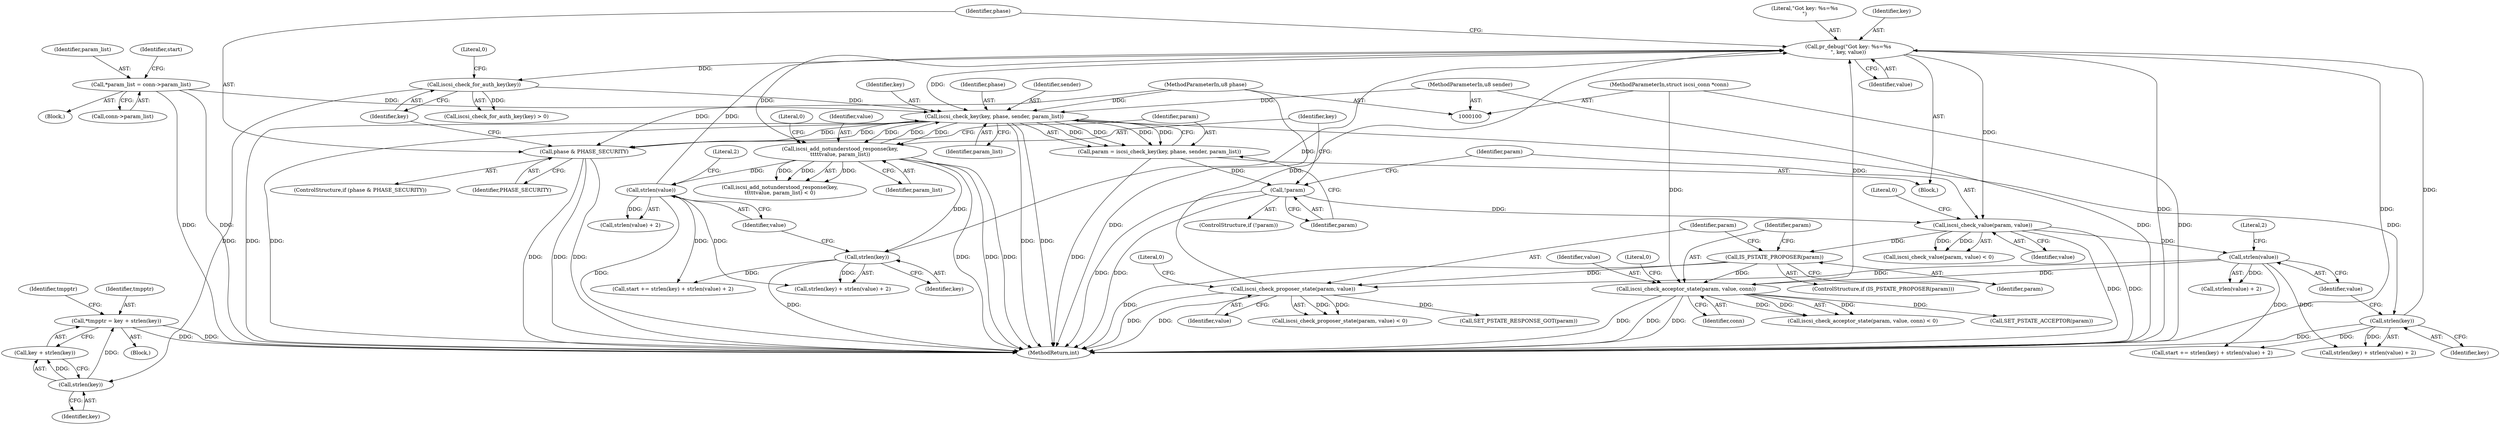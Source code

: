 digraph "0_linux_cea4dcfdad926a27a18e188720efe0f2c9403456_0@integer" {
"1000194" [label="(Call,*tmpptr = key + strlen(key))"];
"1000198" [label="(Call,strlen(key))"];
"1000189" [label="(Call,iscsi_check_for_auth_key(key))"];
"1000178" [label="(Call,pr_debug(\"Got key: %s=%s\n\", key, value))"];
"1000235" [label="(Call,strlen(key))"];
"1000221" [label="(Call,iscsi_add_notunderstood_response(key,\n\t\t\t\t\tvalue, param_list))"];
"1000210" [label="(Call,iscsi_check_key(key, phase, sender, param_list))"];
"1000183" [label="(Call,phase & PHASE_SECURITY)"];
"1000101" [label="(MethodParameterIn,u8 phase)"];
"1000102" [label="(MethodParameterIn,u8 sender)"];
"1000108" [label="(Call,*param_list = conn->param_list)"];
"1000257" [label="(Call,strlen(key))"];
"1000238" [label="(Call,strlen(value))"];
"1000285" [label="(Call,iscsi_check_acceptor_state(param, value, conn))"];
"1000264" [label="(Call,IS_PSTATE_PROPOSER(param))"];
"1000244" [label="(Call,iscsi_check_value(param, value))"];
"1000216" [label="(Call,!param)"];
"1000208" [label="(Call,param = iscsi_check_key(key, phase, sender, param_list))"];
"1000260" [label="(Call,strlen(value))"];
"1000105" [label="(MethodParameterIn,struct iscsi_conn *conn)"];
"1000269" [label="(Call,iscsi_check_proposer_state(param, value))"];
"1000285" [label="(Call,iscsi_check_acceptor_state(param, value, conn))"];
"1000108" [label="(Call,*param_list = conn->param_list)"];
"1000116" [label="(Identifier,start)"];
"1000268" [label="(Call,iscsi_check_proposer_state(param, value) < 0)"];
"1000189" [label="(Call,iscsi_check_for_auth_key(key))"];
"1000265" [label="(Identifier,param)"];
"1000184" [label="(Identifier,phase)"];
"1000109" [label="(Identifier,param_list)"];
"1000247" [label="(Literal,0)"];
"1000220" [label="(Call,iscsi_add_notunderstood_response(key,\n\t\t\t\t\tvalue, param_list) < 0)"];
"1000102" [label="(MethodParameterIn,u8 sender)"];
"1000244" [label="(Call,iscsi_check_value(param, value))"];
"1000279" [label="(Call,SET_PSTATE_RESPONSE_GOT(param))"];
"1000106" [label="(Block,)"];
"1000199" [label="(Identifier,key)"];
"1000302" [label="(MethodReturn,int)"];
"1000179" [label="(Literal,\"Got key: %s=%s\n\")"];
"1000235" [label="(Call,strlen(key))"];
"1000101" [label="(MethodParameterIn,u8 phase)"];
"1000221" [label="(Call,iscsi_add_notunderstood_response(key,\n\t\t\t\t\tvalue, param_list))"];
"1000223" [label="(Identifier,value)"];
"1000232" [label="(Call,start += strlen(key) + strlen(value) + 2)"];
"1000182" [label="(ControlStructure,if (phase & PHASE_SECURITY))"];
"1000237" [label="(Call,strlen(value) + 2)"];
"1000288" [label="(Identifier,conn)"];
"1000264" [label="(Call,IS_PSTATE_PROPOSER(param))"];
"1000243" [label="(Call,iscsi_check_value(param, value) < 0)"];
"1000110" [label="(Call,conn->param_list)"];
"1000180" [label="(Identifier,key)"];
"1000194" [label="(Call,*tmpptr = key + strlen(key))"];
"1000196" [label="(Call,key + strlen(key))"];
"1000225" [label="(Literal,0)"];
"1000286" [label="(Identifier,param)"];
"1000270" [label="(Identifier,param)"];
"1000212" [label="(Identifier,phase)"];
"1000256" [label="(Call,strlen(key) + strlen(value) + 2)"];
"1000236" [label="(Identifier,key)"];
"1000213" [label="(Identifier,sender)"];
"1000178" [label="(Call,pr_debug(\"Got key: %s=%s\n\", key, value))"];
"1000258" [label="(Identifier,key)"];
"1000240" [label="(Literal,2)"];
"1000284" [label="(Call,iscsi_check_acceptor_state(param, value, conn) < 0)"];
"1000191" [label="(Literal,0)"];
"1000190" [label="(Identifier,key)"];
"1000254" [label="(Call,start += strlen(key) + strlen(value) + 2)"];
"1000260" [label="(Call,strlen(value))"];
"1000208" [label="(Call,param = iscsi_check_key(key, phase, sender, param_list))"];
"1000262" [label="(Literal,2)"];
"1000257" [label="(Call,strlen(key))"];
"1000211" [label="(Identifier,key)"];
"1000263" [label="(ControlStructure,if (IS_PSTATE_PROPOSER(param)))"];
"1000272" [label="(Literal,0)"];
"1000269" [label="(Call,iscsi_check_proposer_state(param, value))"];
"1000159" [label="(Block,)"];
"1000216" [label="(Call,!param)"];
"1000246" [label="(Identifier,value)"];
"1000287" [label="(Identifier,value)"];
"1000238" [label="(Call,strlen(value))"];
"1000224" [label="(Identifier,param_list)"];
"1000198" [label="(Call,strlen(key))"];
"1000239" [label="(Identifier,value)"];
"1000192" [label="(Block,)"];
"1000222" [label="(Identifier,key)"];
"1000195" [label="(Identifier,tmpptr)"];
"1000210" [label="(Call,iscsi_check_key(key, phase, sender, param_list))"];
"1000183" [label="(Call,phase & PHASE_SECURITY)"];
"1000217" [label="(Identifier,param)"];
"1000259" [label="(Call,strlen(value) + 2)"];
"1000289" [label="(Literal,0)"];
"1000214" [label="(Identifier,param_list)"];
"1000185" [label="(Identifier,PHASE_SECURITY)"];
"1000181" [label="(Identifier,value)"];
"1000261" [label="(Identifier,value)"];
"1000271" [label="(Identifier,value)"];
"1000245" [label="(Identifier,param)"];
"1000234" [label="(Call,strlen(key) + strlen(value) + 2)"];
"1000209" [label="(Identifier,param)"];
"1000296" [label="(Call,SET_PSTATE_ACCEPTOR(param))"];
"1000202" [label="(Identifier,tmpptr)"];
"1000215" [label="(ControlStructure,if (!param))"];
"1000105" [label="(MethodParameterIn,struct iscsi_conn *conn)"];
"1000188" [label="(Call,iscsi_check_for_auth_key(key) > 0)"];
"1000194" -> "1000192"  [label="AST: "];
"1000194" -> "1000196"  [label="CFG: "];
"1000195" -> "1000194"  [label="AST: "];
"1000196" -> "1000194"  [label="AST: "];
"1000202" -> "1000194"  [label="CFG: "];
"1000194" -> "1000302"  [label="DDG: "];
"1000194" -> "1000302"  [label="DDG: "];
"1000198" -> "1000194"  [label="DDG: "];
"1000198" -> "1000196"  [label="AST: "];
"1000198" -> "1000199"  [label="CFG: "];
"1000199" -> "1000198"  [label="AST: "];
"1000196" -> "1000198"  [label="CFG: "];
"1000198" -> "1000196"  [label="DDG: "];
"1000189" -> "1000198"  [label="DDG: "];
"1000189" -> "1000188"  [label="AST: "];
"1000189" -> "1000190"  [label="CFG: "];
"1000190" -> "1000189"  [label="AST: "];
"1000191" -> "1000189"  [label="CFG: "];
"1000189" -> "1000188"  [label="DDG: "];
"1000178" -> "1000189"  [label="DDG: "];
"1000189" -> "1000210"  [label="DDG: "];
"1000178" -> "1000159"  [label="AST: "];
"1000178" -> "1000181"  [label="CFG: "];
"1000179" -> "1000178"  [label="AST: "];
"1000180" -> "1000178"  [label="AST: "];
"1000181" -> "1000178"  [label="AST: "];
"1000184" -> "1000178"  [label="CFG: "];
"1000178" -> "1000302"  [label="DDG: "];
"1000178" -> "1000302"  [label="DDG: "];
"1000235" -> "1000178"  [label="DDG: "];
"1000257" -> "1000178"  [label="DDG: "];
"1000238" -> "1000178"  [label="DDG: "];
"1000285" -> "1000178"  [label="DDG: "];
"1000269" -> "1000178"  [label="DDG: "];
"1000178" -> "1000210"  [label="DDG: "];
"1000178" -> "1000221"  [label="DDG: "];
"1000178" -> "1000244"  [label="DDG: "];
"1000235" -> "1000234"  [label="AST: "];
"1000235" -> "1000236"  [label="CFG: "];
"1000236" -> "1000235"  [label="AST: "];
"1000239" -> "1000235"  [label="CFG: "];
"1000235" -> "1000302"  [label="DDG: "];
"1000235" -> "1000232"  [label="DDG: "];
"1000235" -> "1000234"  [label="DDG: "];
"1000221" -> "1000235"  [label="DDG: "];
"1000221" -> "1000220"  [label="AST: "];
"1000221" -> "1000224"  [label="CFG: "];
"1000222" -> "1000221"  [label="AST: "];
"1000223" -> "1000221"  [label="AST: "];
"1000224" -> "1000221"  [label="AST: "];
"1000225" -> "1000221"  [label="CFG: "];
"1000221" -> "1000302"  [label="DDG: "];
"1000221" -> "1000302"  [label="DDG: "];
"1000221" -> "1000302"  [label="DDG: "];
"1000221" -> "1000210"  [label="DDG: "];
"1000221" -> "1000220"  [label="DDG: "];
"1000221" -> "1000220"  [label="DDG: "];
"1000221" -> "1000220"  [label="DDG: "];
"1000210" -> "1000221"  [label="DDG: "];
"1000210" -> "1000221"  [label="DDG: "];
"1000221" -> "1000238"  [label="DDG: "];
"1000210" -> "1000208"  [label="AST: "];
"1000210" -> "1000214"  [label="CFG: "];
"1000211" -> "1000210"  [label="AST: "];
"1000212" -> "1000210"  [label="AST: "];
"1000213" -> "1000210"  [label="AST: "];
"1000214" -> "1000210"  [label="AST: "];
"1000208" -> "1000210"  [label="CFG: "];
"1000210" -> "1000302"  [label="DDG: "];
"1000210" -> "1000302"  [label="DDG: "];
"1000210" -> "1000302"  [label="DDG: "];
"1000210" -> "1000302"  [label="DDG: "];
"1000210" -> "1000183"  [label="DDG: "];
"1000210" -> "1000208"  [label="DDG: "];
"1000210" -> "1000208"  [label="DDG: "];
"1000210" -> "1000208"  [label="DDG: "];
"1000210" -> "1000208"  [label="DDG: "];
"1000183" -> "1000210"  [label="DDG: "];
"1000101" -> "1000210"  [label="DDG: "];
"1000102" -> "1000210"  [label="DDG: "];
"1000108" -> "1000210"  [label="DDG: "];
"1000210" -> "1000257"  [label="DDG: "];
"1000183" -> "1000182"  [label="AST: "];
"1000183" -> "1000185"  [label="CFG: "];
"1000184" -> "1000183"  [label="AST: "];
"1000185" -> "1000183"  [label="AST: "];
"1000190" -> "1000183"  [label="CFG: "];
"1000209" -> "1000183"  [label="CFG: "];
"1000183" -> "1000302"  [label="DDG: "];
"1000183" -> "1000302"  [label="DDG: "];
"1000183" -> "1000302"  [label="DDG: "];
"1000101" -> "1000183"  [label="DDG: "];
"1000101" -> "1000100"  [label="AST: "];
"1000101" -> "1000302"  [label="DDG: "];
"1000102" -> "1000100"  [label="AST: "];
"1000102" -> "1000302"  [label="DDG: "];
"1000108" -> "1000106"  [label="AST: "];
"1000108" -> "1000110"  [label="CFG: "];
"1000109" -> "1000108"  [label="AST: "];
"1000110" -> "1000108"  [label="AST: "];
"1000116" -> "1000108"  [label="CFG: "];
"1000108" -> "1000302"  [label="DDG: "];
"1000108" -> "1000302"  [label="DDG: "];
"1000257" -> "1000256"  [label="AST: "];
"1000257" -> "1000258"  [label="CFG: "];
"1000258" -> "1000257"  [label="AST: "];
"1000261" -> "1000257"  [label="CFG: "];
"1000257" -> "1000302"  [label="DDG: "];
"1000257" -> "1000254"  [label="DDG: "];
"1000257" -> "1000256"  [label="DDG: "];
"1000238" -> "1000237"  [label="AST: "];
"1000238" -> "1000239"  [label="CFG: "];
"1000239" -> "1000238"  [label="AST: "];
"1000240" -> "1000238"  [label="CFG: "];
"1000238" -> "1000302"  [label="DDG: "];
"1000238" -> "1000232"  [label="DDG: "];
"1000238" -> "1000234"  [label="DDG: "];
"1000238" -> "1000237"  [label="DDG: "];
"1000285" -> "1000284"  [label="AST: "];
"1000285" -> "1000288"  [label="CFG: "];
"1000286" -> "1000285"  [label="AST: "];
"1000287" -> "1000285"  [label="AST: "];
"1000288" -> "1000285"  [label="AST: "];
"1000289" -> "1000285"  [label="CFG: "];
"1000285" -> "1000302"  [label="DDG: "];
"1000285" -> "1000302"  [label="DDG: "];
"1000285" -> "1000302"  [label="DDG: "];
"1000285" -> "1000284"  [label="DDG: "];
"1000285" -> "1000284"  [label="DDG: "];
"1000285" -> "1000284"  [label="DDG: "];
"1000264" -> "1000285"  [label="DDG: "];
"1000260" -> "1000285"  [label="DDG: "];
"1000105" -> "1000285"  [label="DDG: "];
"1000285" -> "1000296"  [label="DDG: "];
"1000264" -> "1000263"  [label="AST: "];
"1000264" -> "1000265"  [label="CFG: "];
"1000265" -> "1000264"  [label="AST: "];
"1000270" -> "1000264"  [label="CFG: "];
"1000286" -> "1000264"  [label="CFG: "];
"1000264" -> "1000302"  [label="DDG: "];
"1000244" -> "1000264"  [label="DDG: "];
"1000264" -> "1000269"  [label="DDG: "];
"1000244" -> "1000243"  [label="AST: "];
"1000244" -> "1000246"  [label="CFG: "];
"1000245" -> "1000244"  [label="AST: "];
"1000246" -> "1000244"  [label="AST: "];
"1000247" -> "1000244"  [label="CFG: "];
"1000244" -> "1000302"  [label="DDG: "];
"1000244" -> "1000302"  [label="DDG: "];
"1000244" -> "1000243"  [label="DDG: "];
"1000244" -> "1000243"  [label="DDG: "];
"1000216" -> "1000244"  [label="DDG: "];
"1000244" -> "1000260"  [label="DDG: "];
"1000216" -> "1000215"  [label="AST: "];
"1000216" -> "1000217"  [label="CFG: "];
"1000217" -> "1000216"  [label="AST: "];
"1000222" -> "1000216"  [label="CFG: "];
"1000245" -> "1000216"  [label="CFG: "];
"1000216" -> "1000302"  [label="DDG: "];
"1000216" -> "1000302"  [label="DDG: "];
"1000208" -> "1000216"  [label="DDG: "];
"1000208" -> "1000159"  [label="AST: "];
"1000209" -> "1000208"  [label="AST: "];
"1000217" -> "1000208"  [label="CFG: "];
"1000208" -> "1000302"  [label="DDG: "];
"1000260" -> "1000259"  [label="AST: "];
"1000260" -> "1000261"  [label="CFG: "];
"1000261" -> "1000260"  [label="AST: "];
"1000262" -> "1000260"  [label="CFG: "];
"1000260" -> "1000254"  [label="DDG: "];
"1000260" -> "1000256"  [label="DDG: "];
"1000260" -> "1000259"  [label="DDG: "];
"1000260" -> "1000269"  [label="DDG: "];
"1000105" -> "1000100"  [label="AST: "];
"1000105" -> "1000302"  [label="DDG: "];
"1000269" -> "1000268"  [label="AST: "];
"1000269" -> "1000271"  [label="CFG: "];
"1000270" -> "1000269"  [label="AST: "];
"1000271" -> "1000269"  [label="AST: "];
"1000272" -> "1000269"  [label="CFG: "];
"1000269" -> "1000302"  [label="DDG: "];
"1000269" -> "1000302"  [label="DDG: "];
"1000269" -> "1000268"  [label="DDG: "];
"1000269" -> "1000268"  [label="DDG: "];
"1000269" -> "1000279"  [label="DDG: "];
}
